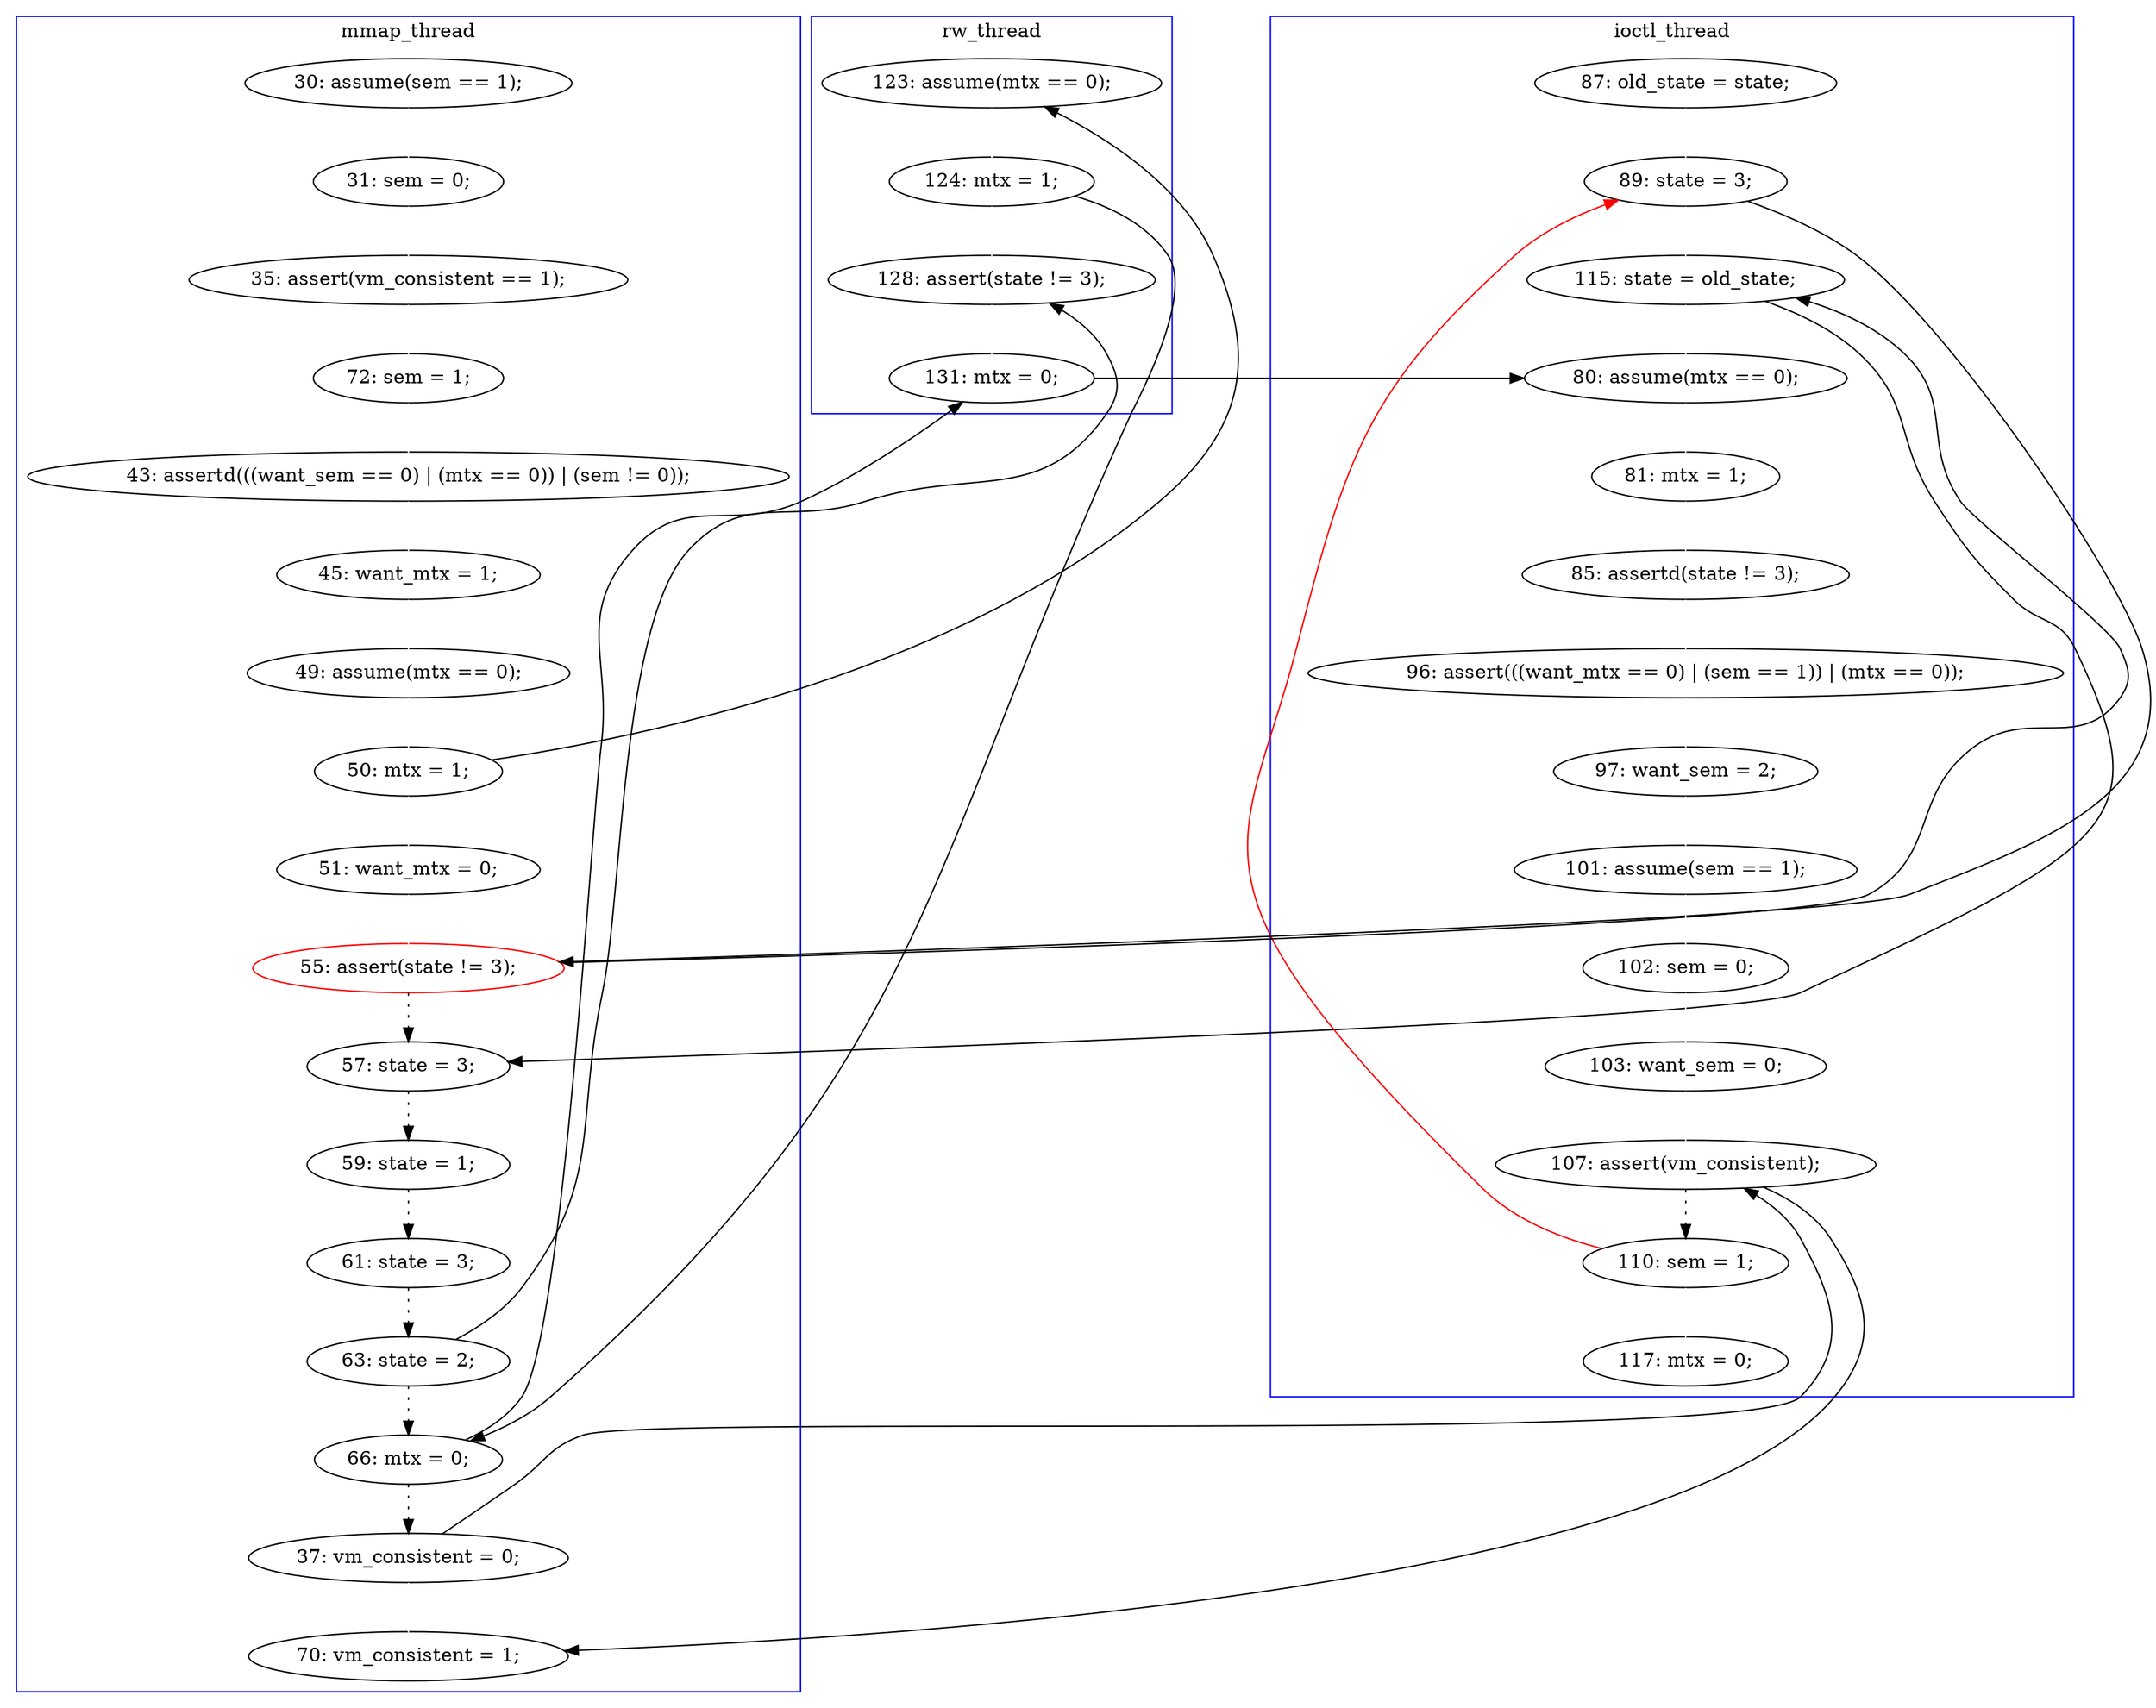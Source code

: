 digraph Counterexample {
	25 -> 39 [color = white, style = solid]
	11 -> 12 [color = white, style = solid]
	35 -> 39 [color = black, style = solid, constraint = false]
	41 -> 43 [color = white, style = solid]
	17 -> 18 [color = white, style = solid]
	30 -> 34 [color = white, style = solid]
	45 -> 50 [color = white, style = solid]
	40 -> 41 [color = white, style = solid]
	29 -> 30 [color = white, style = solid]
	51 -> 23 [color = red, style = solid, constraint = false]
	23 -> 25 [color = white, style = solid]
	34 -> 35 [color = white, style = solid]
	31 -> 32 [color = black, style = dotted]
	24 -> 25 [color = black, style = solid, constraint = false]
	26 -> 28 [color = black, style = dotted]
	13 -> 14 [color = white, style = solid]
	46 -> 47 [color = white, style = solid]
	12 -> 13 [color = white, style = solid]
	30 -> 33 [color = black, style = solid, constraint = false]
	33 -> 35 [color = black, style = solid, constraint = false]
	25 -> 26 [color = black, style = solid, constraint = false]
	45 -> 49 [color = black, style = solid, constraint = false]
	51 -> 55 [color = white, style = solid]
	17 -> 29 [color = black, style = solid, constraint = false]
	16 -> 17 [color = white, style = solid]
	23 -> 24 [color = black, style = solid, constraint = false]
	22 -> 23 [color = white, style = solid]
	44 -> 46 [color = white, style = solid]
	14 -> 15 [color = white, style = solid]
	28 -> 31 [color = black, style = dotted]
	49 -> 50 [color = black, style = solid, constraint = false]
	24 -> 26 [color = black, style = dotted]
	18 -> 24 [color = white, style = solid]
	15 -> 16 [color = white, style = solid]
	32 -> 33 [color = black, style = dotted]
	39 -> 40 [color = white, style = solid]
	49 -> 51 [color = black, style = dotted]
	47 -> 48 [color = white, style = solid]
	33 -> 45 [color = black, style = dotted]
	48 -> 49 [color = white, style = solid]
	43 -> 44 [color = white, style = solid]
	10 -> 11 [color = white, style = solid]
	32 -> 34 [color = black, style = solid, constraint = false]
	subgraph cluster2 {
		label = ioctl_thread
		color = blue
		49  [label = "107: assert(vm_consistent);"]
		25  [label = "115: state = old_state;"]
		55  [label = "117: mtx = 0;"]
		41  [label = "85: assertd(state != 3);"]
		51  [label = "110: sem = 1;"]
		46  [label = "101: assume(sem == 1);"]
		48  [label = "103: want_sem = 0;"]
		22  [label = "87: old_state = state;"]
		43  [label = "96: assert(((want_mtx == 0) | (sem == 1)) | (mtx == 0));"]
		47  [label = "102: sem = 0;"]
		40  [label = "81: mtx = 1;"]
		23  [label = "89: state = 3;"]
		44  [label = "97: want_sem = 2;"]
		39  [label = "80: assume(mtx == 0);"]
	}
	subgraph cluster1 {
		label = mmap_thread
		color = blue
		31  [label = "61: state = 3;"]
		24  [label = "55: assert(state != 3);", color = red]
		45  [label = "37: vm_consistent = 0;"]
		14  [label = "43: assertd(((want_sem == 0) | (mtx == 0)) | (sem != 0));"]
		12  [label = "35: assert(vm_consistent == 1);"]
		17  [label = "50: mtx = 1;"]
		50  [label = "70: vm_consistent = 1;"]
		13  [label = "72: sem = 1;"]
		15  [label = "45: want_mtx = 1;"]
		32  [label = "63: state = 2;"]
		11  [label = "31: sem = 0;"]
		16  [label = "49: assume(mtx == 0);"]
		10  [label = "30: assume(sem == 1);"]
		26  [label = "57: state = 3;"]
		28  [label = "59: state = 1;"]
		18  [label = "51: want_mtx = 0;"]
		33  [label = "66: mtx = 0;"]
	}
	subgraph cluster3 {
		label = rw_thread
		color = blue
		30  [label = "124: mtx = 1;"]
		35  [label = "131: mtx = 0;"]
		34  [label = "128: assert(state != 3);"]
		29  [label = "123: assume(mtx == 0);"]
	}
}